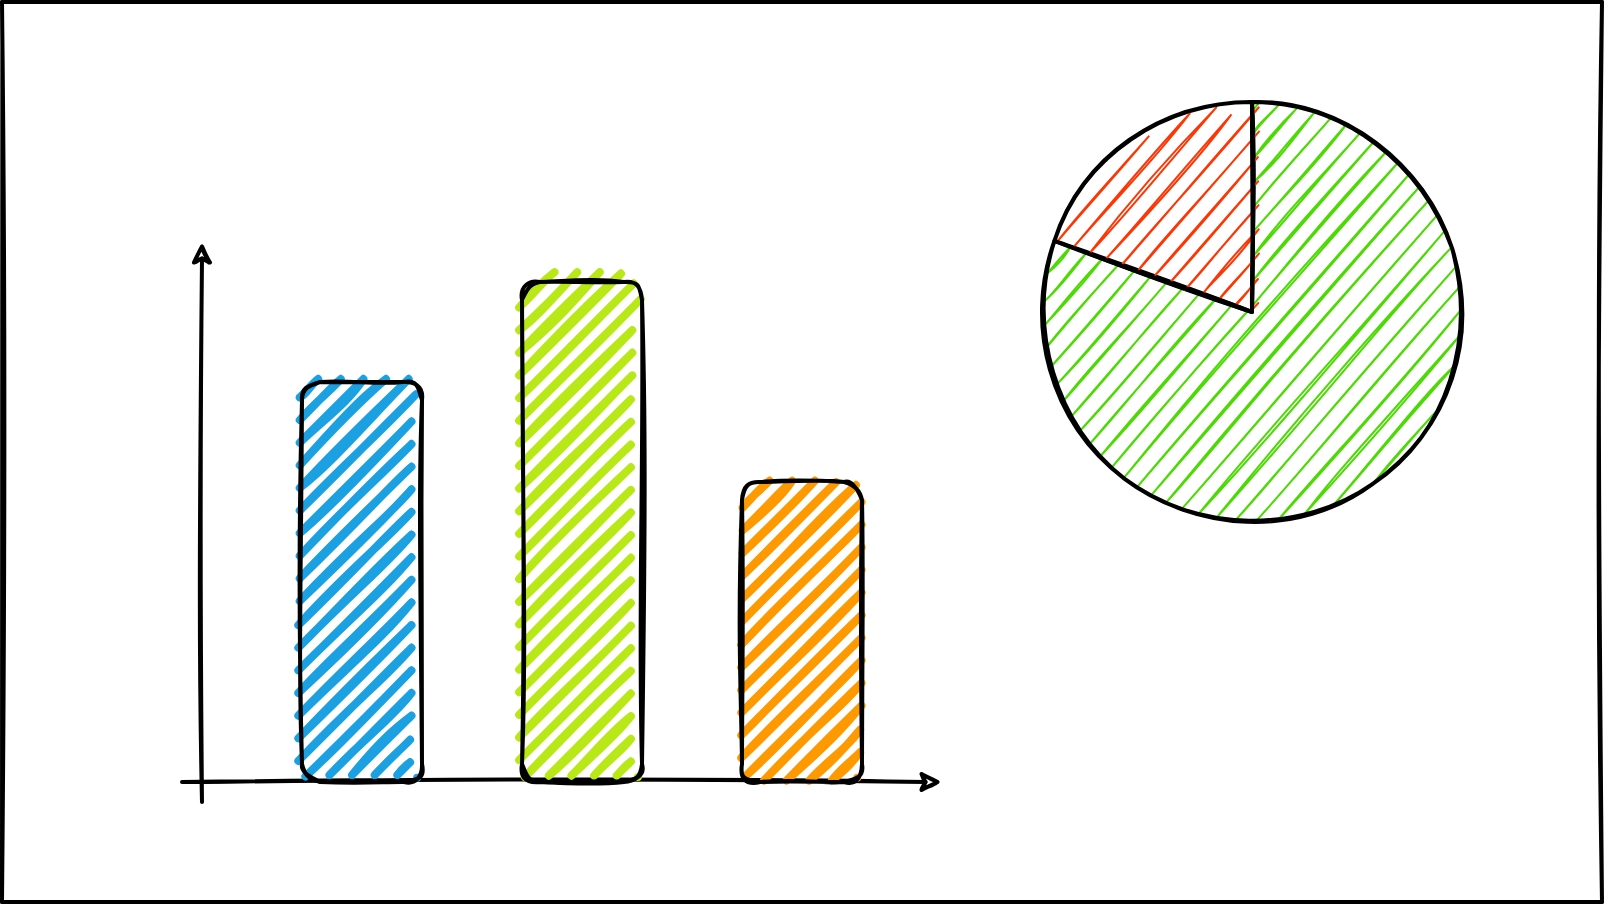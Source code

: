 <mxfile version="14.4.2" type="github">
  <diagram id="MCrErEPo9ilewAODCz-R" name="Page-1">
    <mxGraphModel dx="1849" dy="1638" grid="1" gridSize="10" guides="1" tooltips="1" connect="1" arrows="1" fold="1" page="1" pageScale="1" pageWidth="827" pageHeight="1169" math="0" shadow="0">
      <root>
        <mxCell id="0" />
        <mxCell id="1" parent="0" />
        <mxCell id="4mogOLO7gWN9tjYVBM8P-2" value="" style="endArrow=none;html=1;sketch=1;strokeWidth=2" parent="1" edge="1">
          <mxGeometry width="50" height="50" relative="1" as="geometry">
            <mxPoint as="sourcePoint" />
            <mxPoint x="800" as="targetPoint" />
          </mxGeometry>
        </mxCell>
        <mxCell id="4mogOLO7gWN9tjYVBM8P-3" value="" style="endArrow=none;html=1;sketch=1;strokeWidth=2" parent="1" edge="1">
          <mxGeometry width="50" height="50" relative="1" as="geometry">
            <mxPoint as="sourcePoint" />
            <mxPoint y="450" as="targetPoint" />
          </mxGeometry>
        </mxCell>
        <mxCell id="4mogOLO7gWN9tjYVBM8P-4" value="" style="endArrow=none;html=1;sketch=1;strokeWidth=2" parent="1" edge="1">
          <mxGeometry width="50" height="50" relative="1" as="geometry">
            <mxPoint y="450" as="sourcePoint" />
            <mxPoint x="800" y="450" as="targetPoint" />
          </mxGeometry>
        </mxCell>
        <mxCell id="4mogOLO7gWN9tjYVBM8P-5" value="" style="endArrow=none;html=1;sketch=1;strokeWidth=2" parent="1" edge="1">
          <mxGeometry width="50" height="50" relative="1" as="geometry">
            <mxPoint x="800" as="sourcePoint" />
            <mxPoint x="800" y="450" as="targetPoint" />
          </mxGeometry>
        </mxCell>
        <mxCell id="4mogOLO7gWN9tjYVBM8P-7" value="" style="verticalLabelPosition=bottom;verticalAlign=top;html=1;shape=mxgraph.basic.pie;startAngle=0;endAngle=0.805;sketch=1;strokeWidth=2;fillColor=#4BDB02;" parent="1" vertex="1">
          <mxGeometry x="520" y="50" width="210" height="210" as="geometry" />
        </mxCell>
        <mxCell id="z-4D-xyZi6Ggd6ufVYCo-1" value="" style="endArrow=classic;html=1;sketch=1;strokeWidth=2" parent="1" edge="1">
          <mxGeometry width="50" height="50" relative="1" as="geometry">
            <mxPoint x="90" y="390" as="sourcePoint" />
            <mxPoint x="470" y="390" as="targetPoint" />
          </mxGeometry>
        </mxCell>
        <mxCell id="z-4D-xyZi6Ggd6ufVYCo-3" value="" style="endArrow=classic;html=1;sketch=1;strokeWidth=2" parent="1" edge="1">
          <mxGeometry width="50" height="50" relative="1" as="geometry">
            <mxPoint x="100" y="400" as="sourcePoint" />
            <mxPoint x="100" y="120" as="targetPoint" />
          </mxGeometry>
        </mxCell>
        <mxCell id="z-4D-xyZi6Ggd6ufVYCo-4" value="" style="rounded=1;whiteSpace=wrap;html=1;strokeWidth=2;fillWeight=4;hachureGap=8;hachureAngle=45;fillColor=#1ba1e2;sketch=1;rotation=-90;" parent="1" vertex="1">
          <mxGeometry x="80" y="260" width="200" height="60" as="geometry" />
        </mxCell>
        <mxCell id="z-4D-xyZi6Ggd6ufVYCo-5" value="" style="rounded=1;whiteSpace=wrap;html=1;strokeWidth=2;fillWeight=4;hachureGap=8;hachureAngle=45;fillColor=#B8E916;sketch=1;rotation=-90;" parent="1" vertex="1">
          <mxGeometry x="165" y="235" width="250" height="60" as="geometry" />
        </mxCell>
        <mxCell id="z-4D-xyZi6Ggd6ufVYCo-6" value="" style="rounded=1;whiteSpace=wrap;html=1;strokeWidth=2;fillWeight=4;hachureGap=8;hachureAngle=45;fillColor=#FF9900;sketch=1;rotation=-90;" parent="1" vertex="1">
          <mxGeometry x="325" y="285" width="150" height="60" as="geometry" />
        </mxCell>
        <mxCell id="z-4D-xyZi6Ggd6ufVYCo-7" value="" style="verticalLabelPosition=bottom;verticalAlign=top;html=1;shape=mxgraph.basic.pie;endAngle=0;startAngle=0.805;sketch=1;strokeWidth=2;fillColor=#FF3503;" parent="1" vertex="1">
          <mxGeometry x="520" y="50" width="210" height="210" as="geometry" />
        </mxCell>
      </root>
    </mxGraphModel>
  </diagram>
</mxfile>

